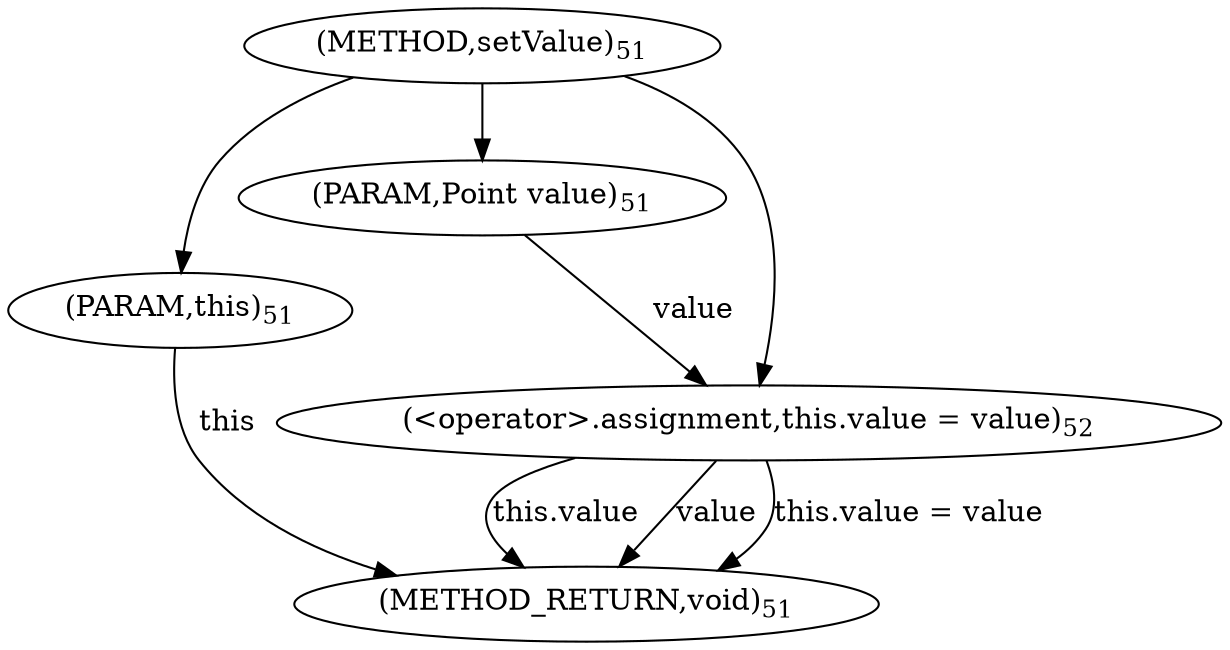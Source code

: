 digraph "setValue" {  
"154" [label = <(METHOD,setValue)<SUB>51</SUB>> ]
"163" [label = <(METHOD_RETURN,void)<SUB>51</SUB>> ]
"4" [label = <(PARAM,this)<SUB>51</SUB>> ]
"155" [label = <(PARAM,Point value)<SUB>51</SUB>> ]
"157" [label = <(&lt;operator&gt;.assignment,this.value = value)<SUB>52</SUB>> ]
"157" [label = <(&lt;operator&gt;.assignment,this.value = value)<SUB>52</SUB>> ]
"157" [label = <(&lt;operator&gt;.assignment,this.value = value)<SUB>52</SUB>> ]
  "4" -> "163"  [ label = "this"] 
  "157" -> "163"  [ label = "this.value"] 
  "157" -> "163"  [ label = "value"] 
  "157" -> "163"  [ label = "this.value = value"] 
  "154" -> "4" 
  "154" -> "155" 
  "155" -> "157"  [ label = "value"] 
  "154" -> "157" 
}
